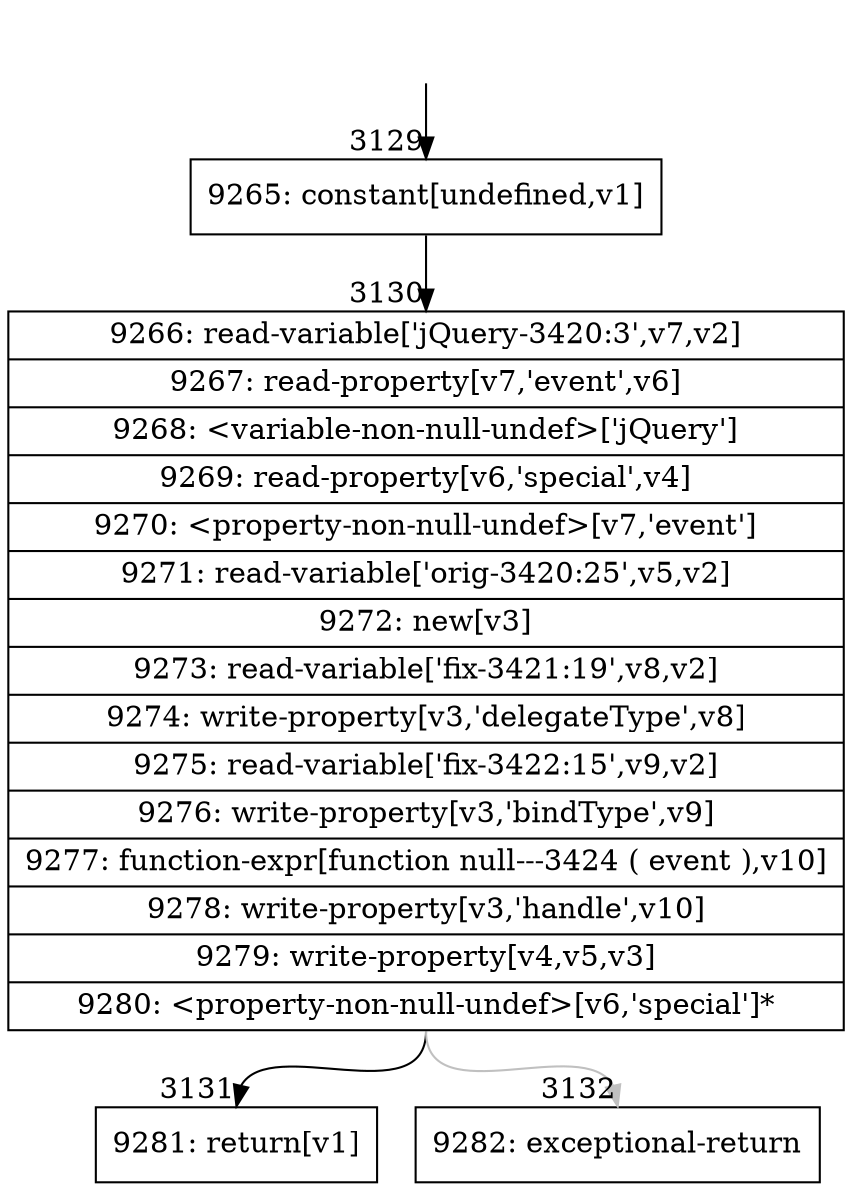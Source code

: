 digraph {
rankdir="TD"
BB_entry191[shape=none,label=""];
BB_entry191 -> BB3129 [tailport=s, headport=n, headlabel="    3129"]
BB3129 [shape=record label="{9265: constant[undefined,v1]}" ] 
BB3129 -> BB3130 [tailport=s, headport=n, headlabel="      3130"]
BB3130 [shape=record label="{9266: read-variable['jQuery-3420:3',v7,v2]|9267: read-property[v7,'event',v6]|9268: \<variable-non-null-undef\>['jQuery']|9269: read-property[v6,'special',v4]|9270: \<property-non-null-undef\>[v7,'event']|9271: read-variable['orig-3420:25',v5,v2]|9272: new[v3]|9273: read-variable['fix-3421:19',v8,v2]|9274: write-property[v3,'delegateType',v8]|9275: read-variable['fix-3422:15',v9,v2]|9276: write-property[v3,'bindType',v9]|9277: function-expr[function null---3424 ( event ),v10]|9278: write-property[v3,'handle',v10]|9279: write-property[v4,v5,v3]|9280: \<property-non-null-undef\>[v6,'special']*}" ] 
BB3130 -> BB3131 [tailport=s, headport=n, headlabel="      3131"]
BB3130 -> BB3132 [tailport=s, headport=n, color=gray, headlabel="      3132"]
BB3131 [shape=record label="{9281: return[v1]}" ] 
BB3132 [shape=record label="{9282: exceptional-return}" ] 
}
